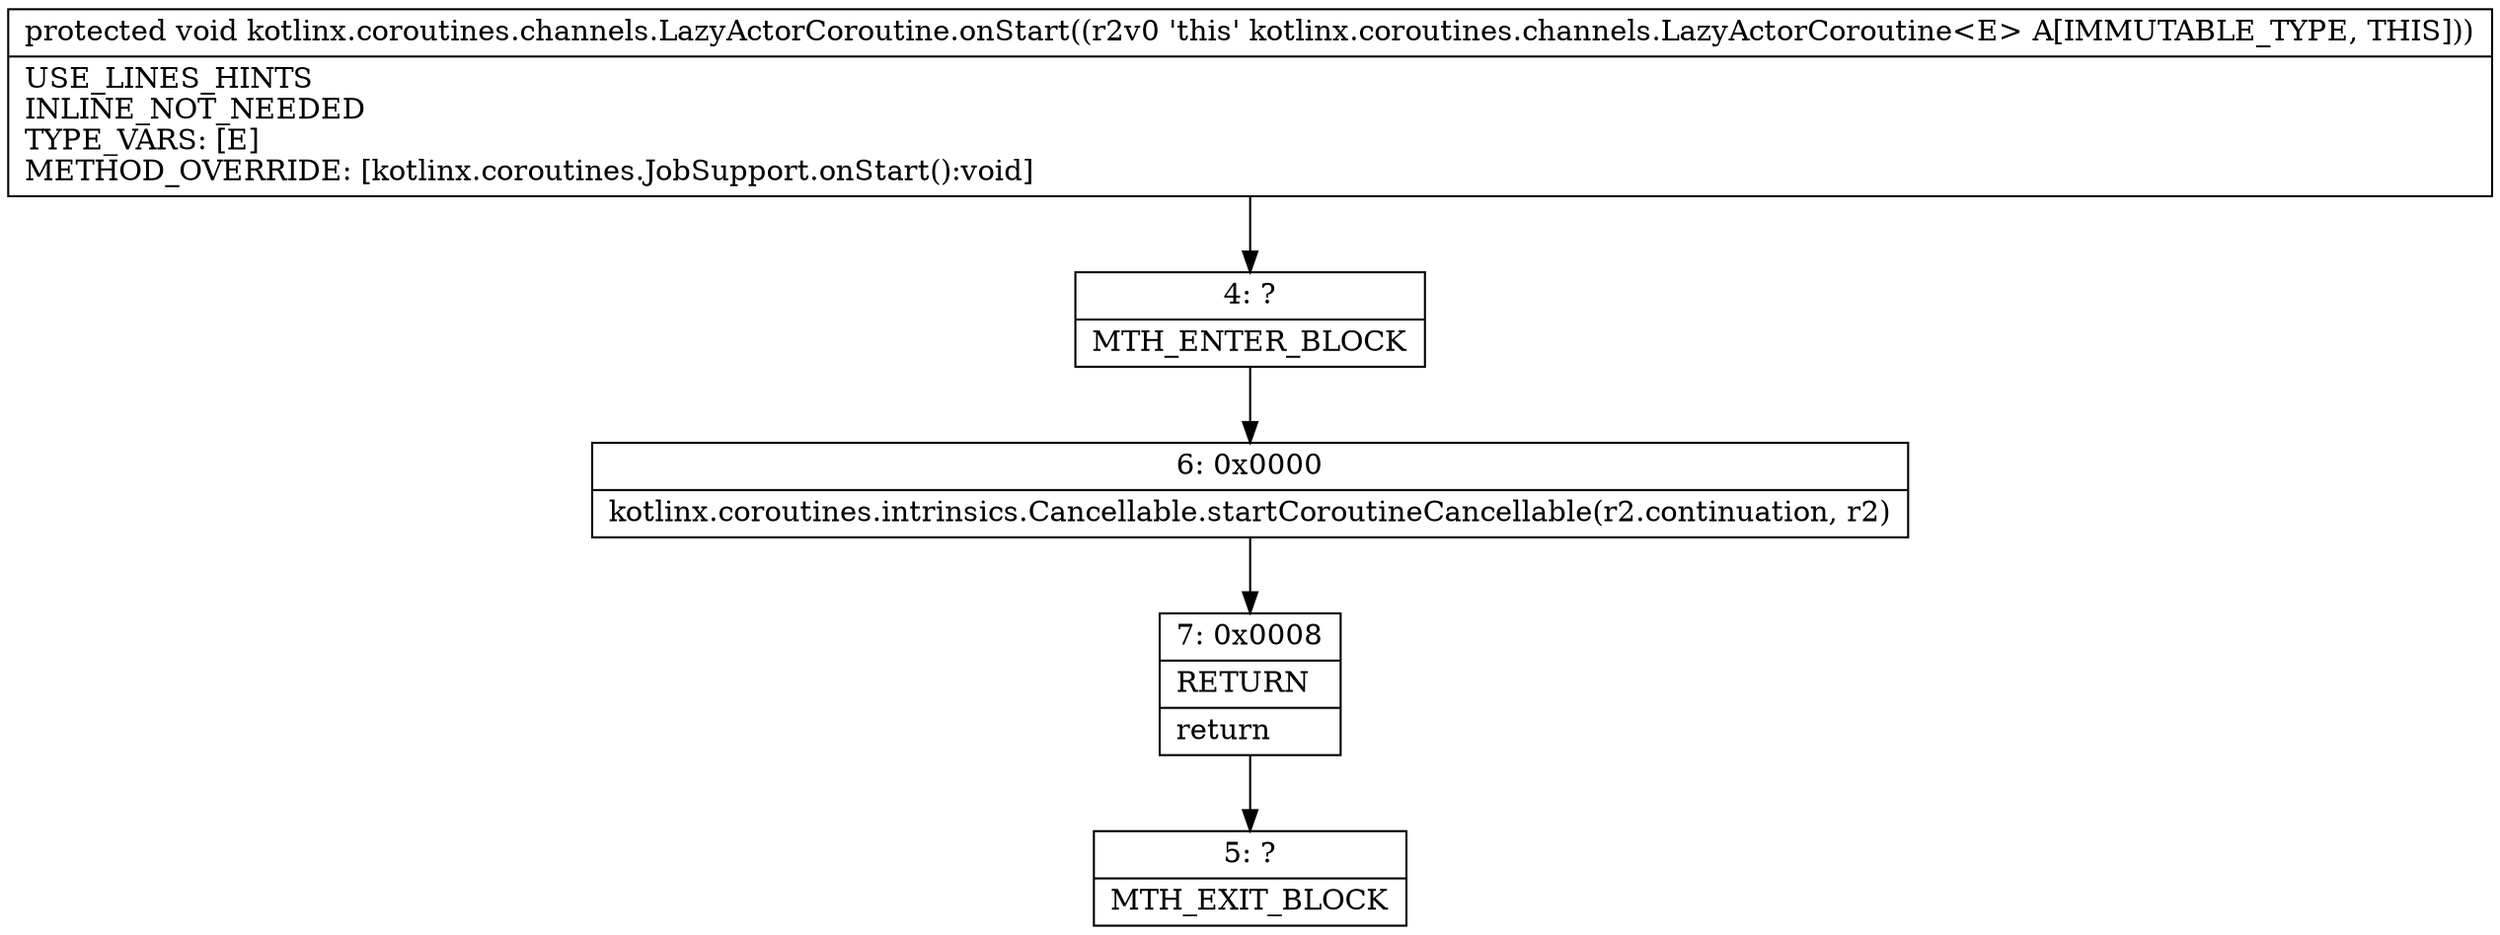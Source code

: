 digraph "CFG forkotlinx.coroutines.channels.LazyActorCoroutine.onStart()V" {
Node_4 [shape=record,label="{4\:\ ?|MTH_ENTER_BLOCK\l}"];
Node_6 [shape=record,label="{6\:\ 0x0000|kotlinx.coroutines.intrinsics.Cancellable.startCoroutineCancellable(r2.continuation, r2)\l}"];
Node_7 [shape=record,label="{7\:\ 0x0008|RETURN\l|return\l}"];
Node_5 [shape=record,label="{5\:\ ?|MTH_EXIT_BLOCK\l}"];
MethodNode[shape=record,label="{protected void kotlinx.coroutines.channels.LazyActorCoroutine.onStart((r2v0 'this' kotlinx.coroutines.channels.LazyActorCoroutine\<E\> A[IMMUTABLE_TYPE, THIS]))  | USE_LINES_HINTS\lINLINE_NOT_NEEDED\lTYPE_VARS: [E]\lMETHOD_OVERRIDE: [kotlinx.coroutines.JobSupport.onStart():void]\l}"];
MethodNode -> Node_4;Node_4 -> Node_6;
Node_6 -> Node_7;
Node_7 -> Node_5;
}

